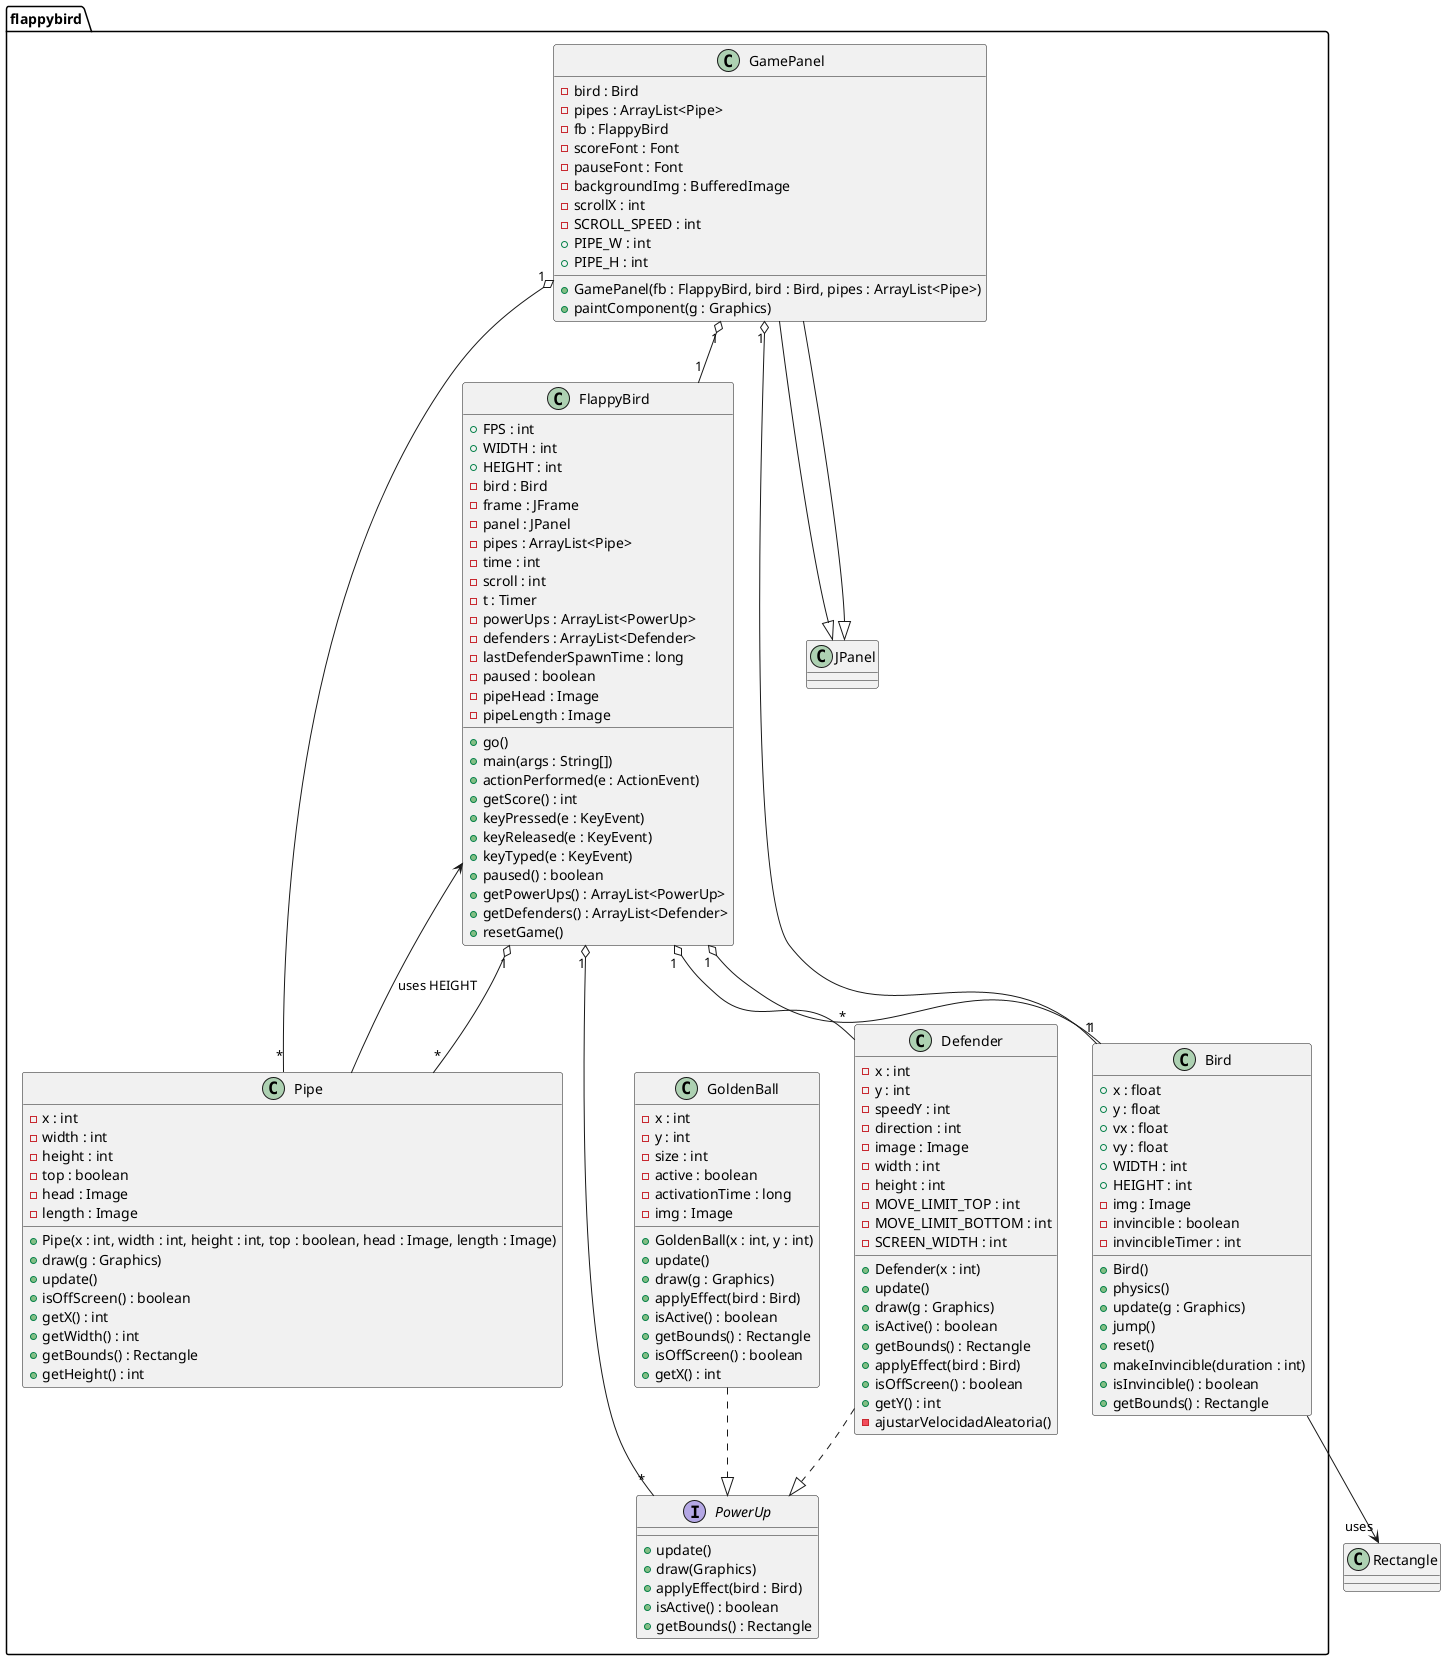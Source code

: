 @startuml

' Package declaration
package flappybird {

 interface PowerUp {
     + update()
     + draw(Graphics)
     + applyEffect(bird : Bird)
     + isActive() : boolean
     + getBounds() : Rectangle
 }

 class Bird {
     + x : float
     + y : float
     + vx : float
     + vy : float
     + WIDTH : int
     + HEIGHT : int
     - img : Image
     - invincible : boolean
     - invincibleTimer : int
     + Bird()
     + physics()
     + update(g : Graphics)
     + jump()
     + reset()
     + makeInvincible(duration : int)
     + isInvincible() : boolean
     + getBounds() : Rectangle
 }

 class Defender {
     - x : int
     - y : int
     - speedY : int
     - direction : int
     - image : Image
     - width : int
     - height : int
     - MOVE_LIMIT_TOP : int
     - MOVE_LIMIT_BOTTOM : int
     - SCREEN_WIDTH : int
     + Defender(x : int)
     + update()
     + draw(g : Graphics)
     + isActive() : boolean
     + getBounds() : Rectangle
     + applyEffect(bird : Bird)
     + isOffScreen() : boolean
     + getY() : int
     - ajustarVelocidadAleatoria()
 }

 class GoldenBall {
     - x : int
     - y : int
     - size : int
     - active : boolean
     - activationTime : long
     - img : Image
     + GoldenBall(x : int, y : int)
     + update()
     + draw(g : Graphics)
     + applyEffect(bird : Bird)
     + isActive() : boolean
     + getBounds() : Rectangle
     + isOffScreen() : boolean
     + getX() : int
 }

class Pipe {
     - x : int
     - width : int
     - height : int
     - top : boolean
     - head : Image
     - length : Image
     + Pipe(x : int, width : int, height : int, top : boolean, head : Image, length : Image)
     + draw(g : Graphics)
     + update()
     + isOffScreen() : boolean
     + getX() : int
     + getWidth() : int
     + getBounds() : Rectangle
     + getHeight() : int
}

 class FlappyBird {
     + FPS : int
     + WIDTH : int
     + HEIGHT : int
     - bird : Bird
     - frame : JFrame
     - panel : JPanel
     - pipes : ArrayList<Pipe>
     - time : int
     - scroll : int
     - t : Timer
     - powerUps : ArrayList<PowerUp>
     - defenders : ArrayList<Defender>
     - lastDefenderSpawnTime : long
     - paused : boolean
     - pipeHead : Image
     - pipeLength : Image
     + go()
     + main(args : String[])
     + actionPerformed(e : ActionEvent)
     + getScore() : int
     + keyPressed(e : KeyEvent)
     + keyReleased(e : KeyEvent)
     + keyTyped(e : KeyEvent)
     + paused() : boolean
     + getPowerUps() : ArrayList<PowerUp>
     + getDefenders() : ArrayList<Defender>
     + resetGame()
 }

 class GamePanel extends JPanel {
     - bird : Bird
     - pipes : ArrayList<Pipe>
     - fb : FlappyBird
     - scoreFont : Font
     - pauseFont : Font
     - backgroundImg : BufferedImage
     - scrollX : int
     - SCROLL_SPEED : int
     + PIPE_W : int
     + PIPE_H : int
     + GamePanel(fb : FlappyBird, bird : Bird, pipes : ArrayList<Pipe>)
     + paintComponent(g : Graphics)
 }

}

' Relationships
Bird --> "uses" Rectangle
Defender ..|> PowerUp
GoldenBall ..|> PowerUp
FlappyBird "1" o-- "1" Bird
FlappyBird "1" o-- "*" Pipe
FlappyBird "1" o-- "*" PowerUp
FlappyBird "1" o-- "*" Defender
GamePanel --|> JPanel
GamePanel "1" o-- "1" Bird
GamePanel "1" o-- "*" Pipe
GamePanel "1" o-- "1" FlappyBird
Pipe --> FlappyBird : uses HEIGHT
@enduml
